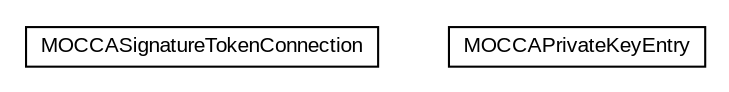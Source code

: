 #!/usr/local/bin/dot
#
# Class diagram 
# Generated by UMLGraph version R5_6-24-gf6e263 (http://www.umlgraph.org/)
#

digraph G {
	edge [fontname="arial",fontsize=10,labelfontname="arial",labelfontsize=10];
	node [fontname="arial",fontsize=10,shape=plaintext];
	nodesep=0.25;
	ranksep=0.5;
	// eu.europa.esig.dss.token.mocca.MOCCASignatureTokenConnection
	c72024 [label=<<table title="eu.europa.esig.dss.token.mocca.MOCCASignatureTokenConnection" border="0" cellborder="1" cellspacing="0" cellpadding="2" port="p" href="./MOCCASignatureTokenConnection.html">
		<tr><td><table border="0" cellspacing="0" cellpadding="1">
<tr><td align="center" balign="center"> MOCCASignatureTokenConnection </td></tr>
		</table></td></tr>
		</table>>, URL="./MOCCASignatureTokenConnection.html", fontname="arial", fontcolor="black", fontsize=10.0];
	// eu.europa.esig.dss.token.mocca.MOCCAPrivateKeyEntry
	c72025 [label=<<table title="eu.europa.esig.dss.token.mocca.MOCCAPrivateKeyEntry" border="0" cellborder="1" cellspacing="0" cellpadding="2" port="p" href="./MOCCAPrivateKeyEntry.html">
		<tr><td><table border="0" cellspacing="0" cellpadding="1">
<tr><td align="center" balign="center"> MOCCAPrivateKeyEntry </td></tr>
		</table></td></tr>
		</table>>, URL="./MOCCAPrivateKeyEntry.html", fontname="arial", fontcolor="black", fontsize=10.0];
}

